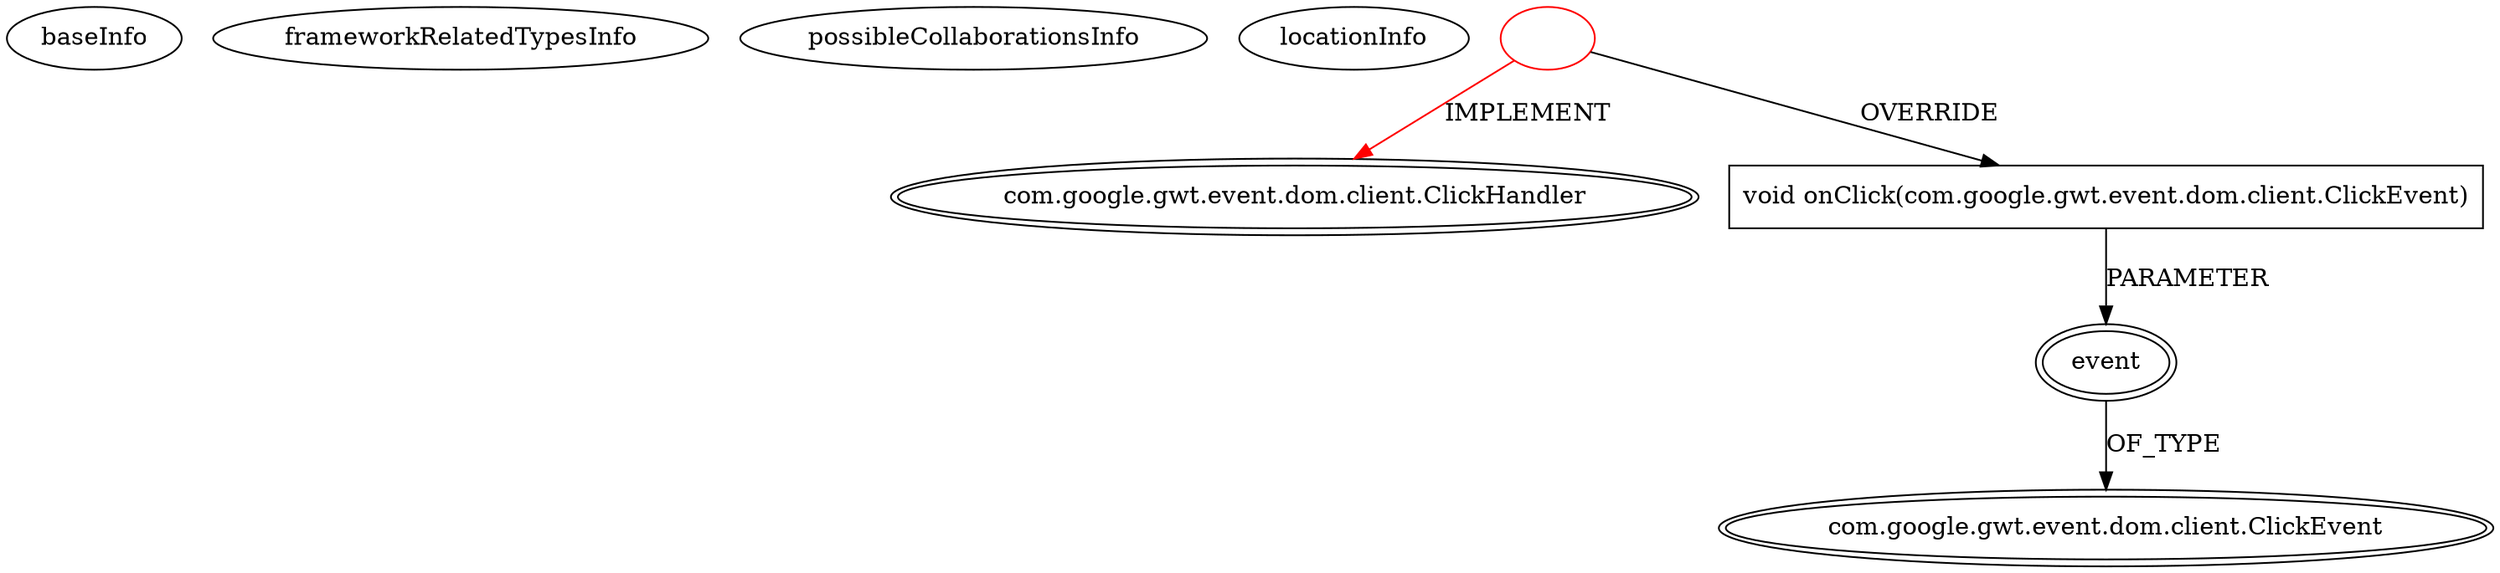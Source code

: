 digraph {
baseInfo[graphId=4140,category="extension_graph",isAnonymous=false,possibleRelation=false]
frameworkRelatedTypesInfo[0="com.google.gwt.event.dom.client.ClickHandler"]
possibleCollaborationsInfo[]
locationInfo[projectName="neilsh-gwtfb",filePath="/neilsh-gwtfb/gwtfb-master/GwtFB/src/com/gwtfb/client/UserInfoViewController.java",contextSignature="ShareHandler",graphId="4140"]
0[label="",vertexType="ROOT_CLIENT_CLASS_DECLARATION",isFrameworkType=false,color=red]
1[label="com.google.gwt.event.dom.client.ClickHandler",vertexType="FRAMEWORK_INTERFACE_TYPE",isFrameworkType=true,peripheries=2]
2[label="void onClick(com.google.gwt.event.dom.client.ClickEvent)",vertexType="OVERRIDING_METHOD_DECLARATION",isFrameworkType=false,shape=box]
3[label="event",vertexType="PARAMETER_DECLARATION",isFrameworkType=true,peripheries=2]
4[label="com.google.gwt.event.dom.client.ClickEvent",vertexType="FRAMEWORK_CLASS_TYPE",isFrameworkType=true,peripheries=2]
0->1[label="IMPLEMENT",color=red]
0->2[label="OVERRIDE"]
3->4[label="OF_TYPE"]
2->3[label="PARAMETER"]
}
